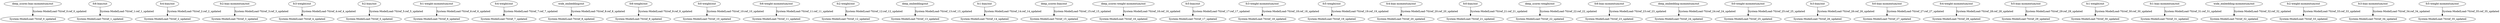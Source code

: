 digraph {
"8405" [label="System-ModelLoad-70/ref_0_updated"]
"8406" [label="deep_scores-bias-momentum/out"]
"8407" [label="System-ModelLoad-70/ref_1_updated"]
"8408" [label="fc6-bias/out"]
"8409" [label="System-ModelLoad-70/ref_2_updated"]
"8410" [label="fc4-bias/out"]
"8411" [label="System-ModelLoad-70/ref_3_updated"]
"8412" [label="fc2-bias-momentum/out"]
"8413" [label="System-ModelLoad-70/ref_4_updated"]
"8414" [label="fc3-weight/out"]
"8415" [label="System-ModelLoad-70/ref_5_updated"]
"8416" [label="fc2-bias/out"]
"8417" [label="System-ModelLoad-70/ref_6_updated"]
"8418" [label="fc1-weight-momentum/out"]
"8419" [label="System-ModelLoad-70/ref_7_updated"]
"8420" [label="fc4-weight/out"]
"8421" [label="System-ModelLoad-70/ref_8_updated"]
"8422" [label="wide_embedding/out"]
"8423" [label="System-ModelLoad-70/ref_9_updated"]
"8424" [label="fc6-weight/out"]
"8425" [label="System-ModelLoad-70/ref_10_updated"]
"8426" [label="fc0-weight/out"]
"8427" [label="System-ModelLoad-70/ref_11_updated"]
"8428" [label="fc6-weight-momentum/out"]
"8429" [label="System-ModelLoad-70/ref_12_updated"]
"8430" [label="fc2-weight/out"]
"8431" [label="System-ModelLoad-70/ref_13_updated"]
"8432" [label="deep_embedding/out"]
"8433" [label="System-ModelLoad-70/ref_14_updated"]
"8434" [label="fc1-bias/out"]
"8435" [label="System-ModelLoad-70/ref_15_updated"]
"8436" [label="deep_scores-bias/out"]
"8437" [label="System-ModelLoad-70/ref_16_updated"]
"8438" [label="deep_scores-weight-momentum/out"]
"8439" [label="System-ModelLoad-70/ref_17_updated"]
"8440" [label="fc5-bias/out"]
"8441" [label="System-ModelLoad-70/ref_18_updated"]
"8442" [label="fc3-weight-momentum/out"]
"8443" [label="System-ModelLoad-70/ref_19_updated"]
"8444" [label="fc5-weight/out"]
"8445" [label="System-ModelLoad-70/ref_20_updated"]
"8446" [label="fc4-bias-momentum/out"]
"8447" [label="System-ModelLoad-70/ref_21_updated"]
"8448" [label="fc0-bias/out"]
"8449" [label="System-ModelLoad-70/ref_22_updated"]
"8450" [label="deep_scores-weight/out"]
"8451" [label="System-ModelLoad-70/ref_23_updated"]
"8452" [label="fc6-bias-momentum/out"]
"8453" [label="System-ModelLoad-70/ref_24_updated"]
"8454" [label="deep_embedding-momentum/out"]
"8455" [label="System-ModelLoad-70/ref_25_updated"]
"8456" [label="fc0-weight-momentum/out"]
"8457" [label="System-ModelLoad-70/ref_26_updated"]
"8458" [label="fc3-bias/out"]
"8459" [label="System-ModelLoad-70/ref_27_updated"]
"8460" [label="fc0-bias-momentum/out"]
"8461" [label="System-ModelLoad-70/ref_28_updated"]
"8462" [label="fc4-weight-momentum/out"]
"8463" [label="System-ModelLoad-70/ref_29_updated"]
"8464" [label="fc5-bias-momentum/out"]
"8465" [label="System-ModelLoad-70/ref_30_updated"]
"8466" [label="fc1-weight/out"]
"8467" [label="System-ModelLoad-70/ref_31_updated"]
"8468" [label="fc1-bias-momentum/out"]
"8469" [label="System-ModelLoad-70/ref_32_updated"]
"8470" [label="wide_embedding-momentum/out"]
"8471" [label="System-ModelLoad-70/ref_33_updated"]
"8472" [label="fc2-weight-momentum/out"]
"8473" [label="System-ModelLoad-70/ref_34_updated"]
"8474" [label="fc3-bias-momentum/out"]
"8475" [label="System-ModelLoad-70/ref_35_updated"]
"8476" [label="fc5-weight-momentum/out"]
"8406" -> "8405"[label="System-ModelLoad-70/ref_0:ref_0_updated"];
"8408" -> "8407"[label="System-ModelLoad-70/ref_1:ref_1_updated"];
"8410" -> "8409"[label="System-ModelLoad-70/ref_2:ref_2_updated"];
"8412" -> "8411"[label="System-ModelLoad-70/ref_3:ref_3_updated"];
"8414" -> "8413"[label="System-ModelLoad-70/ref_4:ref_4_updated"];
"8416" -> "8415"[label="System-ModelLoad-70/ref_5:ref_5_updated"];
"8418" -> "8417"[label="System-ModelLoad-70/ref_6:ref_6_updated"];
"8420" -> "8419"[label="System-ModelLoad-70/ref_7:ref_7_updated"];
"8422" -> "8421"[label="System-ModelLoad-70/ref_8:ref_8_updated"];
"8424" -> "8423"[label="System-ModelLoad-70/ref_9:ref_9_updated"];
"8426" -> "8425"[label="System-ModelLoad-70/ref_10:ref_10_updated"];
"8428" -> "8427"[label="System-ModelLoad-70/ref_11:ref_11_updated"];
"8430" -> "8429"[label="System-ModelLoad-70/ref_12:ref_12_updated"];
"8432" -> "8431"[label="System-ModelLoad-70/ref_13:ref_13_updated"];
"8434" -> "8433"[label="System-ModelLoad-70/ref_14:ref_14_updated"];
"8436" -> "8435"[label="System-ModelLoad-70/ref_15:ref_15_updated"];
"8438" -> "8437"[label="System-ModelLoad-70/ref_16:ref_16_updated"];
"8440" -> "8439"[label="System-ModelLoad-70/ref_17:ref_17_updated"];
"8442" -> "8441"[label="System-ModelLoad-70/ref_18:ref_18_updated"];
"8444" -> "8443"[label="System-ModelLoad-70/ref_19:ref_19_updated"];
"8446" -> "8445"[label="System-ModelLoad-70/ref_20:ref_20_updated"];
"8448" -> "8447"[label="System-ModelLoad-70/ref_21:ref_21_updated"];
"8450" -> "8449"[label="System-ModelLoad-70/ref_22:ref_22_updated"];
"8452" -> "8451"[label="System-ModelLoad-70/ref_23:ref_23_updated"];
"8454" -> "8453"[label="System-ModelLoad-70/ref_24:ref_24_updated"];
"8456" -> "8455"[label="System-ModelLoad-70/ref_25:ref_25_updated"];
"8458" -> "8457"[label="System-ModelLoad-70/ref_26:ref_26_updated"];
"8460" -> "8459"[label="System-ModelLoad-70/ref_27:ref_27_updated"];
"8462" -> "8461"[label="System-ModelLoad-70/ref_28:ref_28_updated"];
"8464" -> "8463"[label="System-ModelLoad-70/ref_29:ref_29_updated"];
"8466" -> "8465"[label="System-ModelLoad-70/ref_30:ref_30_updated"];
"8468" -> "8467"[label="System-ModelLoad-70/ref_31:ref_31_updated"];
"8470" -> "8469"[label="System-ModelLoad-70/ref_32:ref_32_updated"];
"8472" -> "8471"[label="System-ModelLoad-70/ref_33:ref_33_updated"];
"8474" -> "8473"[label="System-ModelLoad-70/ref_34:ref_34_updated"];
"8476" -> "8475"[label="System-ModelLoad-70/ref_35:ref_35_updated"];
}
